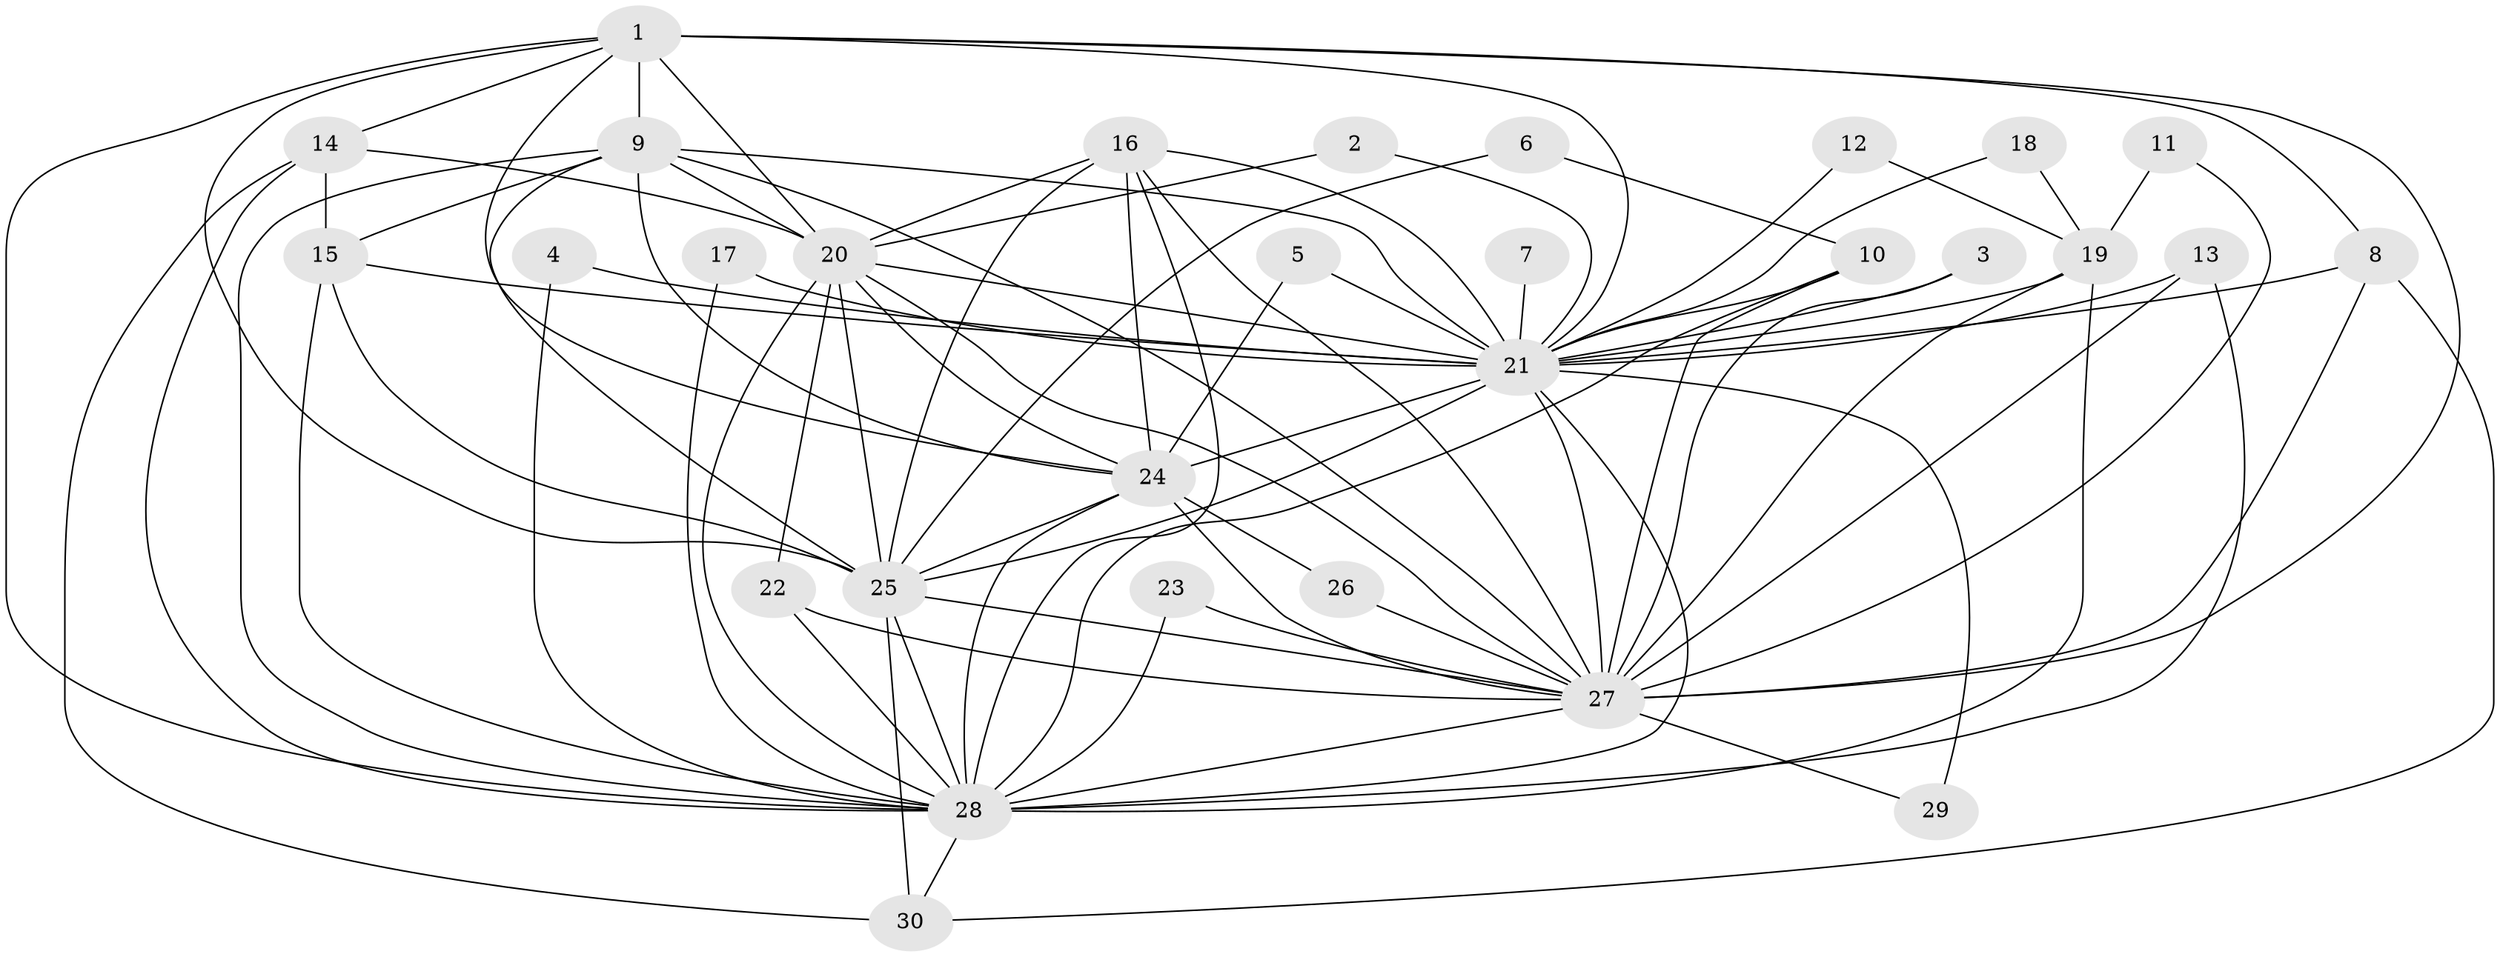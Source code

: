 // original degree distribution, {18: 0.01639344262295082, 15: 0.03278688524590164, 22: 0.01639344262295082, 11: 0.03278688524590164, 14: 0.01639344262295082, 24: 0.01639344262295082, 13: 0.01639344262295082, 20: 0.01639344262295082, 2: 0.5901639344262295, 3: 0.14754098360655737, 4: 0.01639344262295082, 5: 0.04918032786885246, 6: 0.01639344262295082, 7: 0.01639344262295082}
// Generated by graph-tools (version 1.1) at 2025/49/03/09/25 03:49:35]
// undirected, 30 vertices, 86 edges
graph export_dot {
graph [start="1"]
  node [color=gray90,style=filled];
  1;
  2;
  3;
  4;
  5;
  6;
  7;
  8;
  9;
  10;
  11;
  12;
  13;
  14;
  15;
  16;
  17;
  18;
  19;
  20;
  21;
  22;
  23;
  24;
  25;
  26;
  27;
  28;
  29;
  30;
  1 -- 8 [weight=1.0];
  1 -- 9 [weight=1.0];
  1 -- 14 [weight=1.0];
  1 -- 20 [weight=1.0];
  1 -- 21 [weight=2.0];
  1 -- 24 [weight=1.0];
  1 -- 25 [weight=1.0];
  1 -- 27 [weight=1.0];
  1 -- 28 [weight=2.0];
  2 -- 20 [weight=1.0];
  2 -- 21 [weight=1.0];
  3 -- 21 [weight=1.0];
  3 -- 27 [weight=1.0];
  4 -- 21 [weight=1.0];
  4 -- 28 [weight=1.0];
  5 -- 21 [weight=1.0];
  5 -- 24 [weight=1.0];
  6 -- 10 [weight=1.0];
  6 -- 25 [weight=1.0];
  7 -- 21 [weight=2.0];
  8 -- 21 [weight=1.0];
  8 -- 27 [weight=1.0];
  8 -- 30 [weight=1.0];
  9 -- 15 [weight=1.0];
  9 -- 20 [weight=1.0];
  9 -- 21 [weight=2.0];
  9 -- 24 [weight=2.0];
  9 -- 25 [weight=1.0];
  9 -- 27 [weight=1.0];
  9 -- 28 [weight=2.0];
  10 -- 21 [weight=1.0];
  10 -- 27 [weight=2.0];
  10 -- 28 [weight=1.0];
  11 -- 19 [weight=1.0];
  11 -- 27 [weight=1.0];
  12 -- 19 [weight=1.0];
  12 -- 21 [weight=1.0];
  13 -- 21 [weight=1.0];
  13 -- 27 [weight=1.0];
  13 -- 28 [weight=1.0];
  14 -- 15 [weight=1.0];
  14 -- 20 [weight=1.0];
  14 -- 28 [weight=1.0];
  14 -- 30 [weight=1.0];
  15 -- 21 [weight=2.0];
  15 -- 25 [weight=1.0];
  15 -- 28 [weight=1.0];
  16 -- 20 [weight=2.0];
  16 -- 21 [weight=1.0];
  16 -- 24 [weight=1.0];
  16 -- 25 [weight=1.0];
  16 -- 27 [weight=1.0];
  16 -- 28 [weight=2.0];
  17 -- 21 [weight=1.0];
  17 -- 28 [weight=1.0];
  18 -- 19 [weight=1.0];
  18 -- 21 [weight=1.0];
  19 -- 21 [weight=2.0];
  19 -- 27 [weight=1.0];
  19 -- 28 [weight=1.0];
  20 -- 21 [weight=2.0];
  20 -- 22 [weight=1.0];
  20 -- 24 [weight=1.0];
  20 -- 25 [weight=2.0];
  20 -- 27 [weight=1.0];
  20 -- 28 [weight=2.0];
  21 -- 24 [weight=2.0];
  21 -- 25 [weight=2.0];
  21 -- 27 [weight=3.0];
  21 -- 28 [weight=5.0];
  21 -- 29 [weight=1.0];
  22 -- 27 [weight=1.0];
  22 -- 28 [weight=1.0];
  23 -- 27 [weight=1.0];
  23 -- 28 [weight=1.0];
  24 -- 25 [weight=1.0];
  24 -- 26 [weight=1.0];
  24 -- 27 [weight=2.0];
  24 -- 28 [weight=2.0];
  25 -- 27 [weight=1.0];
  25 -- 28 [weight=2.0];
  25 -- 30 [weight=1.0];
  26 -- 27 [weight=1.0];
  27 -- 28 [weight=2.0];
  27 -- 29 [weight=1.0];
  28 -- 30 [weight=1.0];
}
